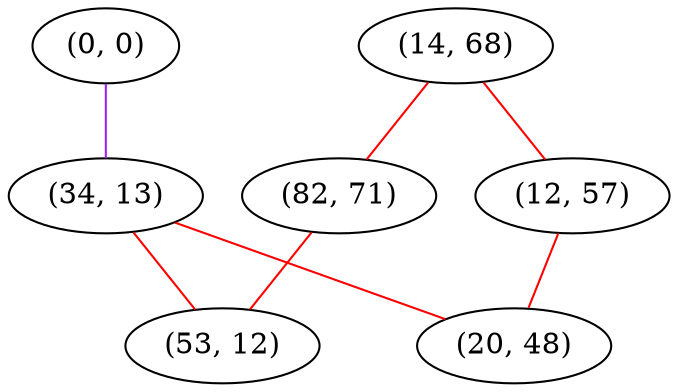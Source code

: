 graph "" {
"(0, 0)";
"(14, 68)";
"(12, 57)";
"(82, 71)";
"(34, 13)";
"(53, 12)";
"(20, 48)";
"(0, 0)" -- "(34, 13)"  [color=purple, key=0, weight=4];
"(14, 68)" -- "(82, 71)"  [color=red, key=0, weight=1];
"(14, 68)" -- "(12, 57)"  [color=red, key=0, weight=1];
"(12, 57)" -- "(20, 48)"  [color=red, key=0, weight=1];
"(82, 71)" -- "(53, 12)"  [color=red, key=0, weight=1];
"(34, 13)" -- "(53, 12)"  [color=red, key=0, weight=1];
"(34, 13)" -- "(20, 48)"  [color=red, key=0, weight=1];
}
